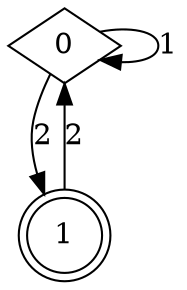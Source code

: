digraph a { 
0[shape=diamond] ;
0->0 [label="1"] ;
0->1 [label="2"] ;
1[shape=doublecircle] ;
1->0 [label="2"] ;

 }